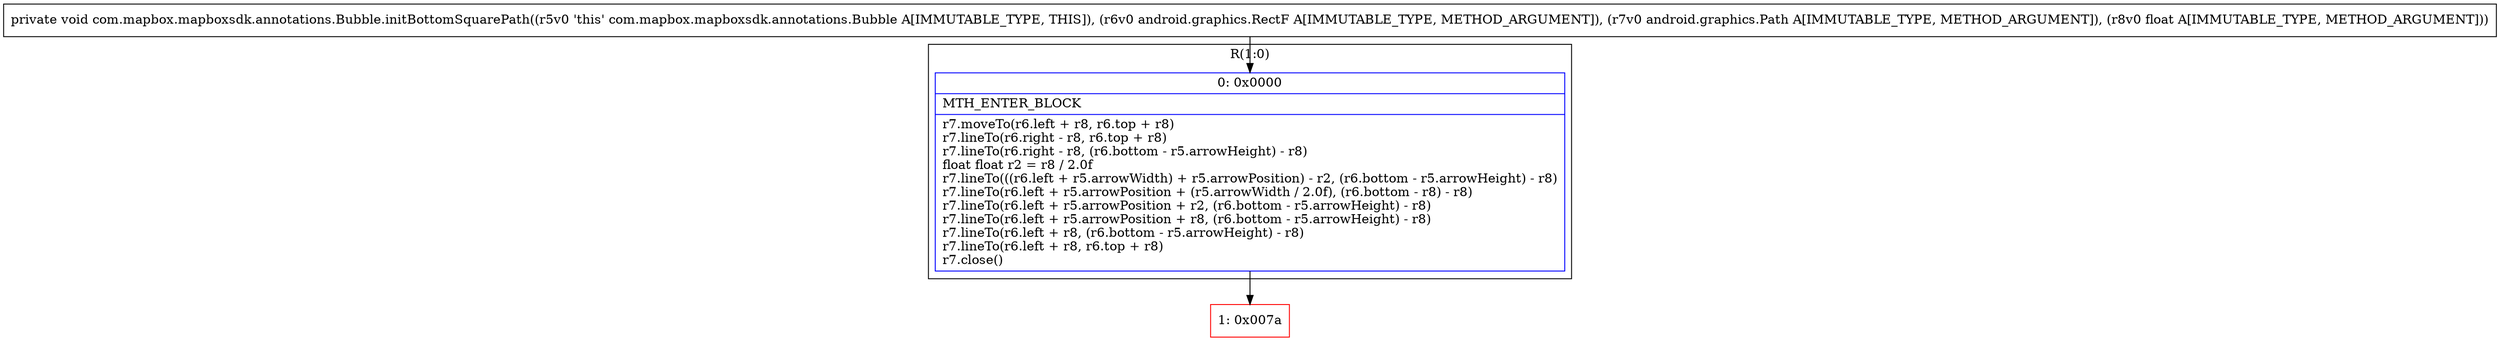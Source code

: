 digraph "CFG forcom.mapbox.mapboxsdk.annotations.Bubble.initBottomSquarePath(Landroid\/graphics\/RectF;Landroid\/graphics\/Path;F)V" {
subgraph cluster_Region_860961571 {
label = "R(1:0)";
node [shape=record,color=blue];
Node_0 [shape=record,label="{0\:\ 0x0000|MTH_ENTER_BLOCK\l|r7.moveTo(r6.left + r8, r6.top + r8)\lr7.lineTo(r6.right \- r8, r6.top + r8)\lr7.lineTo(r6.right \- r8, (r6.bottom \- r5.arrowHeight) \- r8)\lfloat float r2 = r8 \/ 2.0f\lr7.lineTo(((r6.left + r5.arrowWidth) + r5.arrowPosition) \- r2, (r6.bottom \- r5.arrowHeight) \- r8)\lr7.lineTo(r6.left + r5.arrowPosition + (r5.arrowWidth \/ 2.0f), (r6.bottom \- r8) \- r8)\lr7.lineTo(r6.left + r5.arrowPosition + r2, (r6.bottom \- r5.arrowHeight) \- r8)\lr7.lineTo(r6.left + r5.arrowPosition + r8, (r6.bottom \- r5.arrowHeight) \- r8)\lr7.lineTo(r6.left + r8, (r6.bottom \- r5.arrowHeight) \- r8)\lr7.lineTo(r6.left + r8, r6.top + r8)\lr7.close()\l}"];
}
Node_1 [shape=record,color=red,label="{1\:\ 0x007a}"];
MethodNode[shape=record,label="{private void com.mapbox.mapboxsdk.annotations.Bubble.initBottomSquarePath((r5v0 'this' com.mapbox.mapboxsdk.annotations.Bubble A[IMMUTABLE_TYPE, THIS]), (r6v0 android.graphics.RectF A[IMMUTABLE_TYPE, METHOD_ARGUMENT]), (r7v0 android.graphics.Path A[IMMUTABLE_TYPE, METHOD_ARGUMENT]), (r8v0 float A[IMMUTABLE_TYPE, METHOD_ARGUMENT])) }"];
MethodNode -> Node_0;
Node_0 -> Node_1;
}

